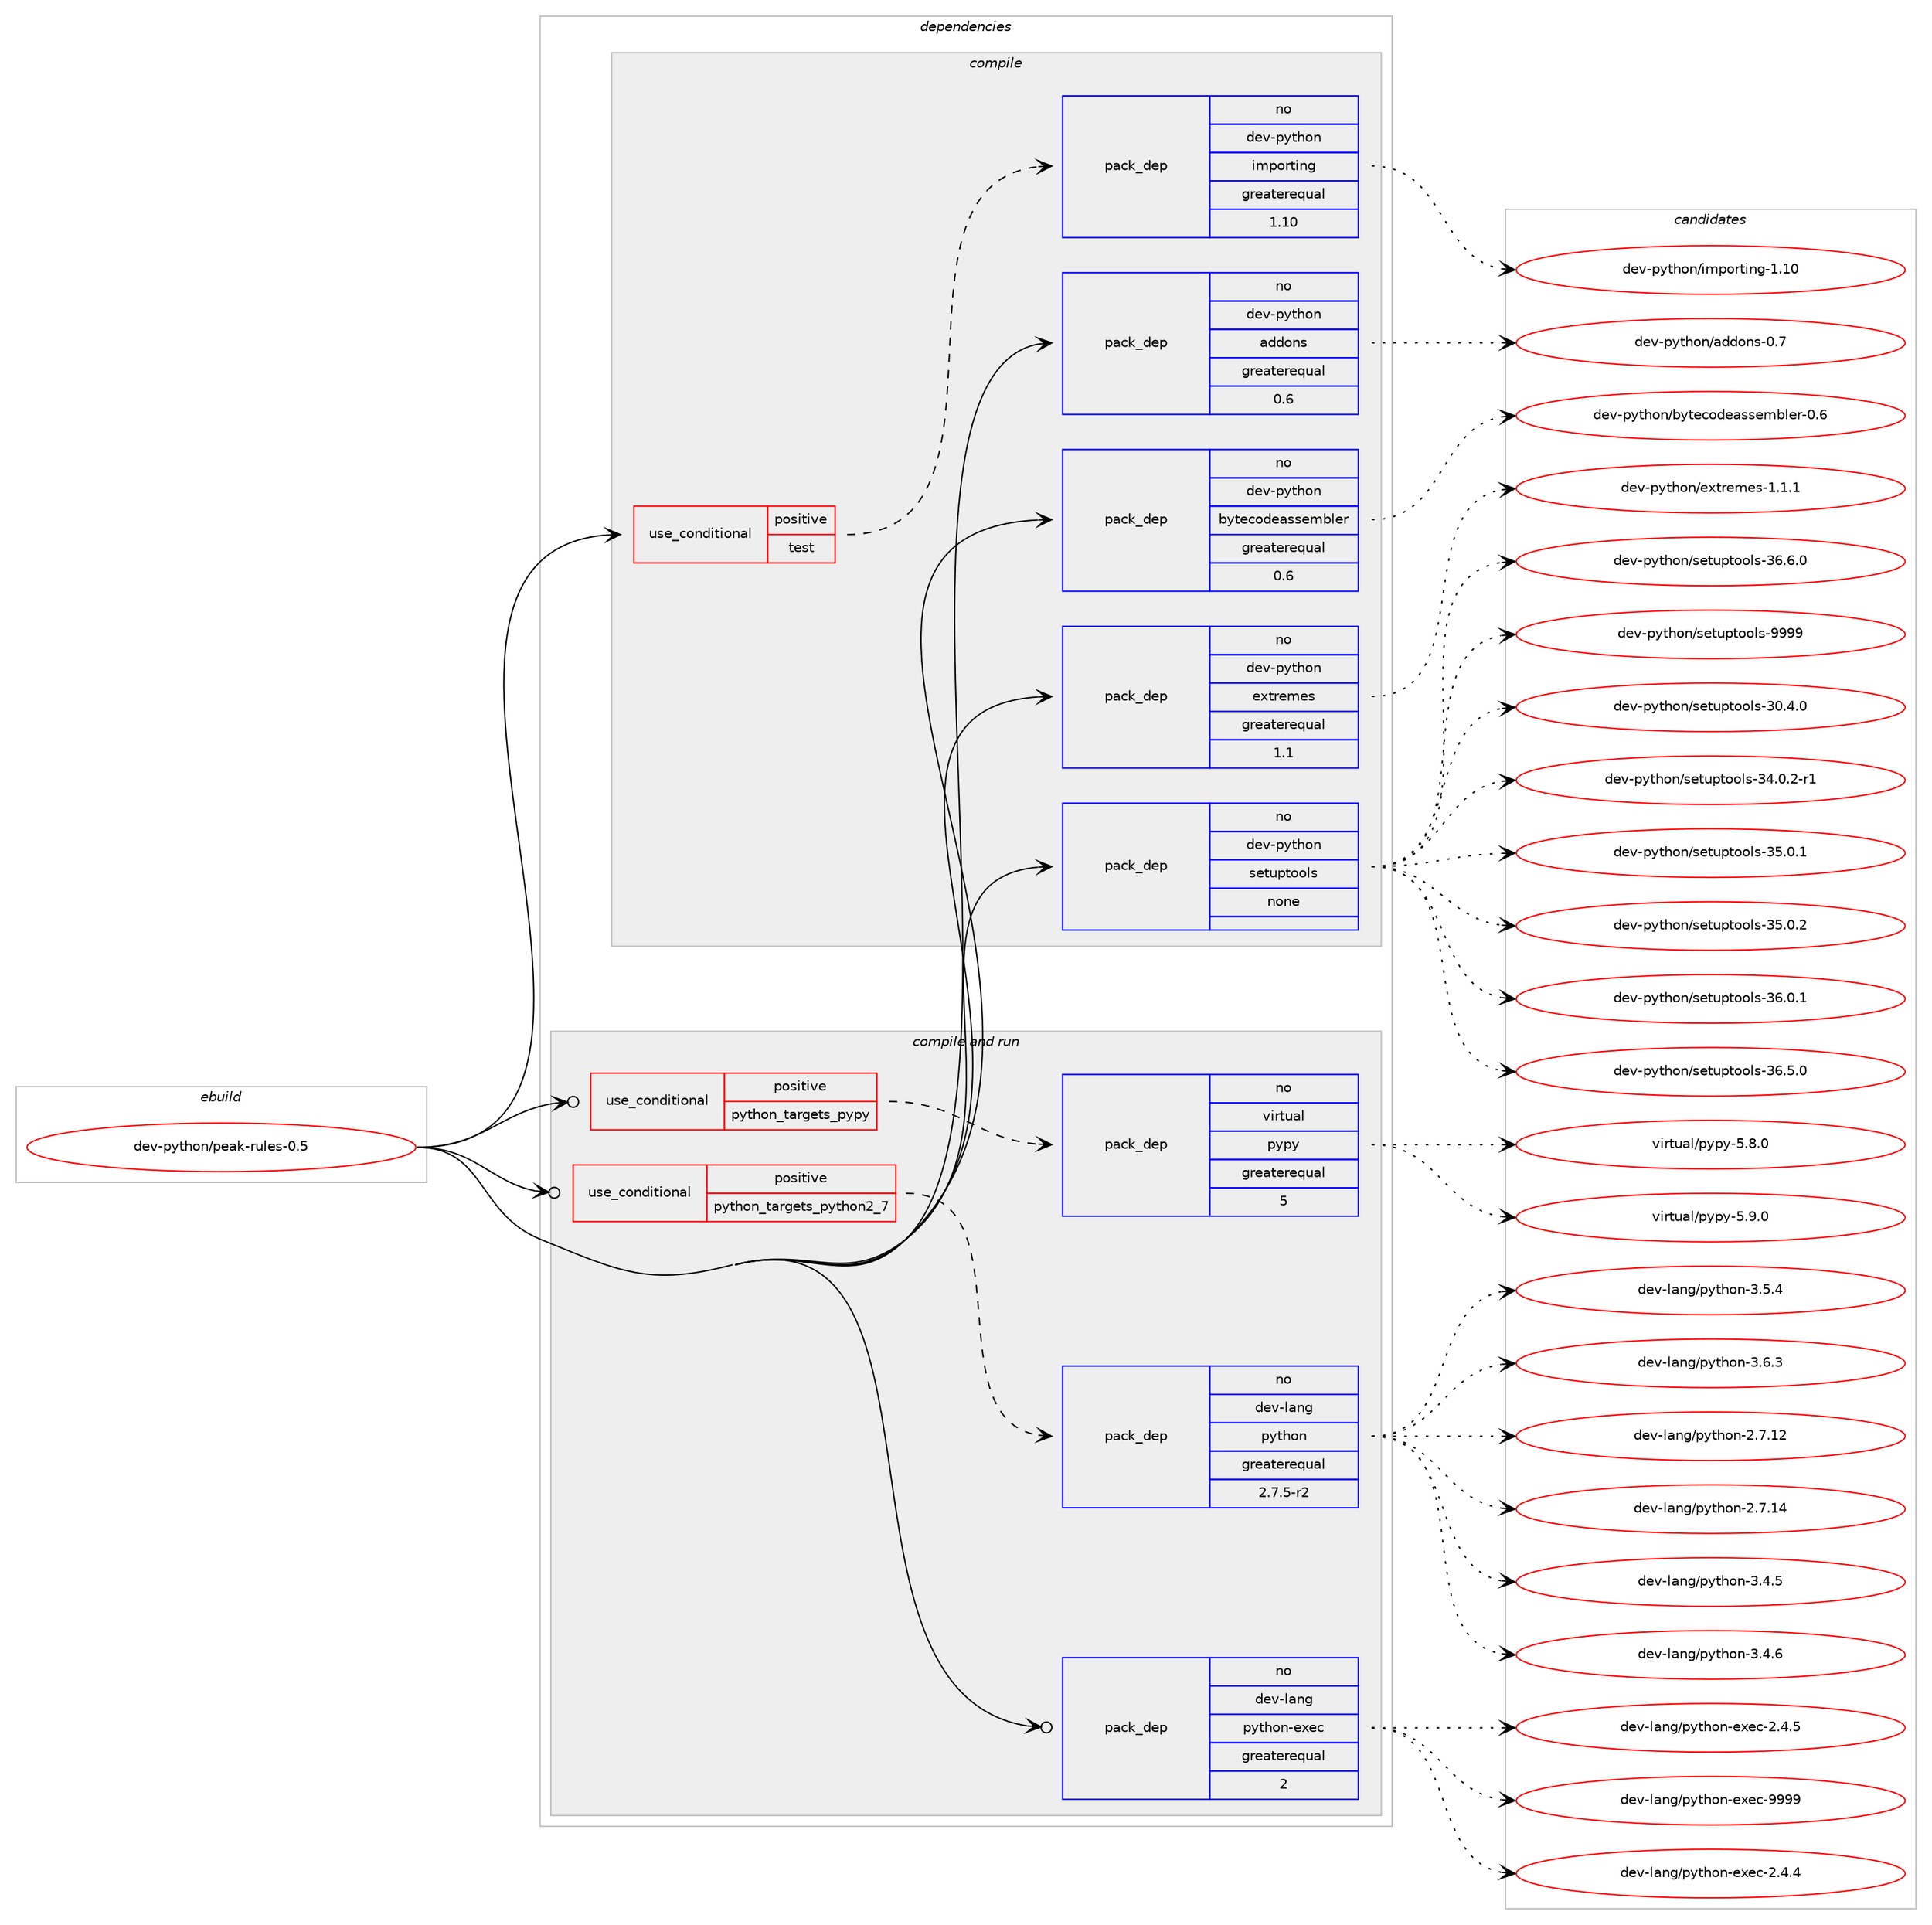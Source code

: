 digraph prolog {

# *************
# Graph options
# *************

newrank=true;
concentrate=true;
compound=true;
graph [rankdir=LR,fontname=Helvetica,fontsize=10,ranksep=1.5];#, ranksep=2.5, nodesep=0.2];
edge  [arrowhead=vee];
node  [fontname=Helvetica,fontsize=10];

# **********
# The ebuild
# **********

subgraph cluster_leftcol {
color=gray;
rank=same;
label=<<i>ebuild</i>>;
id [label="dev-python/peak-rules-0.5", color=red, width=4, href="../dev-python/peak-rules-0.5.svg"];
}

# ****************
# The dependencies
# ****************

subgraph cluster_midcol {
color=gray;
label=<<i>dependencies</i>>;
subgraph cluster_compile {
fillcolor="#eeeeee";
style=filled;
label=<<i>compile</i>>;
subgraph cond37147 {
dependency172816 [label=<<TABLE BORDER="0" CELLBORDER="1" CELLSPACING="0" CELLPADDING="4"><TR><TD ROWSPAN="3" CELLPADDING="10">use_conditional</TD></TR><TR><TD>positive</TD></TR><TR><TD>test</TD></TR></TABLE>>, shape=none, color=red];
subgraph pack131762 {
dependency172817 [label=<<TABLE BORDER="0" CELLBORDER="1" CELLSPACING="0" CELLPADDING="4" WIDTH="220"><TR><TD ROWSPAN="6" CELLPADDING="30">pack_dep</TD></TR><TR><TD WIDTH="110">no</TD></TR><TR><TD>dev-python</TD></TR><TR><TD>importing</TD></TR><TR><TD>greaterequal</TD></TR><TR><TD>1.10</TD></TR></TABLE>>, shape=none, color=blue];
}
dependency172816:e -> dependency172817:w [weight=20,style="dashed",arrowhead="vee"];
}
id:e -> dependency172816:w [weight=20,style="solid",arrowhead="vee"];
subgraph pack131763 {
dependency172818 [label=<<TABLE BORDER="0" CELLBORDER="1" CELLSPACING="0" CELLPADDING="4" WIDTH="220"><TR><TD ROWSPAN="6" CELLPADDING="30">pack_dep</TD></TR><TR><TD WIDTH="110">no</TD></TR><TR><TD>dev-python</TD></TR><TR><TD>addons</TD></TR><TR><TD>greaterequal</TD></TR><TR><TD>0.6</TD></TR></TABLE>>, shape=none, color=blue];
}
id:e -> dependency172818:w [weight=20,style="solid",arrowhead="vee"];
subgraph pack131764 {
dependency172819 [label=<<TABLE BORDER="0" CELLBORDER="1" CELLSPACING="0" CELLPADDING="4" WIDTH="220"><TR><TD ROWSPAN="6" CELLPADDING="30">pack_dep</TD></TR><TR><TD WIDTH="110">no</TD></TR><TR><TD>dev-python</TD></TR><TR><TD>bytecodeassembler</TD></TR><TR><TD>greaterequal</TD></TR><TR><TD>0.6</TD></TR></TABLE>>, shape=none, color=blue];
}
id:e -> dependency172819:w [weight=20,style="solid",arrowhead="vee"];
subgraph pack131765 {
dependency172820 [label=<<TABLE BORDER="0" CELLBORDER="1" CELLSPACING="0" CELLPADDING="4" WIDTH="220"><TR><TD ROWSPAN="6" CELLPADDING="30">pack_dep</TD></TR><TR><TD WIDTH="110">no</TD></TR><TR><TD>dev-python</TD></TR><TR><TD>extremes</TD></TR><TR><TD>greaterequal</TD></TR><TR><TD>1.1</TD></TR></TABLE>>, shape=none, color=blue];
}
id:e -> dependency172820:w [weight=20,style="solid",arrowhead="vee"];
subgraph pack131766 {
dependency172821 [label=<<TABLE BORDER="0" CELLBORDER="1" CELLSPACING="0" CELLPADDING="4" WIDTH="220"><TR><TD ROWSPAN="6" CELLPADDING="30">pack_dep</TD></TR><TR><TD WIDTH="110">no</TD></TR><TR><TD>dev-python</TD></TR><TR><TD>setuptools</TD></TR><TR><TD>none</TD></TR><TR><TD></TD></TR></TABLE>>, shape=none, color=blue];
}
id:e -> dependency172821:w [weight=20,style="solid",arrowhead="vee"];
}
subgraph cluster_compileandrun {
fillcolor="#eeeeee";
style=filled;
label=<<i>compile and run</i>>;
subgraph cond37148 {
dependency172822 [label=<<TABLE BORDER="0" CELLBORDER="1" CELLSPACING="0" CELLPADDING="4"><TR><TD ROWSPAN="3" CELLPADDING="10">use_conditional</TD></TR><TR><TD>positive</TD></TR><TR><TD>python_targets_pypy</TD></TR></TABLE>>, shape=none, color=red];
subgraph pack131767 {
dependency172823 [label=<<TABLE BORDER="0" CELLBORDER="1" CELLSPACING="0" CELLPADDING="4" WIDTH="220"><TR><TD ROWSPAN="6" CELLPADDING="30">pack_dep</TD></TR><TR><TD WIDTH="110">no</TD></TR><TR><TD>virtual</TD></TR><TR><TD>pypy</TD></TR><TR><TD>greaterequal</TD></TR><TR><TD>5</TD></TR></TABLE>>, shape=none, color=blue];
}
dependency172822:e -> dependency172823:w [weight=20,style="dashed",arrowhead="vee"];
}
id:e -> dependency172822:w [weight=20,style="solid",arrowhead="odotvee"];
subgraph cond37149 {
dependency172824 [label=<<TABLE BORDER="0" CELLBORDER="1" CELLSPACING="0" CELLPADDING="4"><TR><TD ROWSPAN="3" CELLPADDING="10">use_conditional</TD></TR><TR><TD>positive</TD></TR><TR><TD>python_targets_python2_7</TD></TR></TABLE>>, shape=none, color=red];
subgraph pack131768 {
dependency172825 [label=<<TABLE BORDER="0" CELLBORDER="1" CELLSPACING="0" CELLPADDING="4" WIDTH="220"><TR><TD ROWSPAN="6" CELLPADDING="30">pack_dep</TD></TR><TR><TD WIDTH="110">no</TD></TR><TR><TD>dev-lang</TD></TR><TR><TD>python</TD></TR><TR><TD>greaterequal</TD></TR><TR><TD>2.7.5-r2</TD></TR></TABLE>>, shape=none, color=blue];
}
dependency172824:e -> dependency172825:w [weight=20,style="dashed",arrowhead="vee"];
}
id:e -> dependency172824:w [weight=20,style="solid",arrowhead="odotvee"];
subgraph pack131769 {
dependency172826 [label=<<TABLE BORDER="0" CELLBORDER="1" CELLSPACING="0" CELLPADDING="4" WIDTH="220"><TR><TD ROWSPAN="6" CELLPADDING="30">pack_dep</TD></TR><TR><TD WIDTH="110">no</TD></TR><TR><TD>dev-lang</TD></TR><TR><TD>python-exec</TD></TR><TR><TD>greaterequal</TD></TR><TR><TD>2</TD></TR></TABLE>>, shape=none, color=blue];
}
id:e -> dependency172826:w [weight=20,style="solid",arrowhead="odotvee"];
}
subgraph cluster_run {
fillcolor="#eeeeee";
style=filled;
label=<<i>run</i>>;
}
}

# **************
# The candidates
# **************

subgraph cluster_choices {
rank=same;
color=gray;
label=<<i>candidates</i>>;

subgraph choice131762 {
color=black;
nodesep=1;
choice10010111845112121116104111110471051091121111141161051101034549464948 [label="dev-python/importing-1.10", color=red, width=4,href="../dev-python/importing-1.10.svg"];
dependency172817:e -> choice10010111845112121116104111110471051091121111141161051101034549464948:w [style=dotted,weight="100"];
}
subgraph choice131763 {
color=black;
nodesep=1;
choice10010111845112121116104111110479710010011111011545484655 [label="dev-python/addons-0.7", color=red, width=4,href="../dev-python/addons-0.7.svg"];
dependency172818:e -> choice10010111845112121116104111110479710010011111011545484655:w [style=dotted,weight="100"];
}
subgraph choice131764 {
color=black;
nodesep=1;
choice10010111845112121116104111110479812111610199111100101971151151011099810810111445484654 [label="dev-python/bytecodeassembler-0.6", color=red, width=4,href="../dev-python/bytecodeassembler-0.6.svg"];
dependency172819:e -> choice10010111845112121116104111110479812111610199111100101971151151011099810810111445484654:w [style=dotted,weight="100"];
}
subgraph choice131765 {
color=black;
nodesep=1;
choice1001011184511212111610411111047101120116114101109101115454946494649 [label="dev-python/extremes-1.1.1", color=red, width=4,href="../dev-python/extremes-1.1.1.svg"];
dependency172820:e -> choice1001011184511212111610411111047101120116114101109101115454946494649:w [style=dotted,weight="100"];
}
subgraph choice131766 {
color=black;
nodesep=1;
choice100101118451121211161041111104711510111611711211611111110811545514846524648 [label="dev-python/setuptools-30.4.0", color=red, width=4,href="../dev-python/setuptools-30.4.0.svg"];
choice1001011184511212111610411111047115101116117112116111111108115455152464846504511449 [label="dev-python/setuptools-34.0.2-r1", color=red, width=4,href="../dev-python/setuptools-34.0.2-r1.svg"];
choice100101118451121211161041111104711510111611711211611111110811545515346484649 [label="dev-python/setuptools-35.0.1", color=red, width=4,href="../dev-python/setuptools-35.0.1.svg"];
choice100101118451121211161041111104711510111611711211611111110811545515346484650 [label="dev-python/setuptools-35.0.2", color=red, width=4,href="../dev-python/setuptools-35.0.2.svg"];
choice100101118451121211161041111104711510111611711211611111110811545515446484649 [label="dev-python/setuptools-36.0.1", color=red, width=4,href="../dev-python/setuptools-36.0.1.svg"];
choice100101118451121211161041111104711510111611711211611111110811545515446534648 [label="dev-python/setuptools-36.5.0", color=red, width=4,href="../dev-python/setuptools-36.5.0.svg"];
choice100101118451121211161041111104711510111611711211611111110811545515446544648 [label="dev-python/setuptools-36.6.0", color=red, width=4,href="../dev-python/setuptools-36.6.0.svg"];
choice10010111845112121116104111110471151011161171121161111111081154557575757 [label="dev-python/setuptools-9999", color=red, width=4,href="../dev-python/setuptools-9999.svg"];
dependency172821:e -> choice100101118451121211161041111104711510111611711211611111110811545514846524648:w [style=dotted,weight="100"];
dependency172821:e -> choice1001011184511212111610411111047115101116117112116111111108115455152464846504511449:w [style=dotted,weight="100"];
dependency172821:e -> choice100101118451121211161041111104711510111611711211611111110811545515346484649:w [style=dotted,weight="100"];
dependency172821:e -> choice100101118451121211161041111104711510111611711211611111110811545515346484650:w [style=dotted,weight="100"];
dependency172821:e -> choice100101118451121211161041111104711510111611711211611111110811545515446484649:w [style=dotted,weight="100"];
dependency172821:e -> choice100101118451121211161041111104711510111611711211611111110811545515446534648:w [style=dotted,weight="100"];
dependency172821:e -> choice100101118451121211161041111104711510111611711211611111110811545515446544648:w [style=dotted,weight="100"];
dependency172821:e -> choice10010111845112121116104111110471151011161171121161111111081154557575757:w [style=dotted,weight="100"];
}
subgraph choice131767 {
color=black;
nodesep=1;
choice1181051141161179710847112121112121455346564648 [label="virtual/pypy-5.8.0", color=red, width=4,href="../virtual/pypy-5.8.0.svg"];
choice1181051141161179710847112121112121455346574648 [label="virtual/pypy-5.9.0", color=red, width=4,href="../virtual/pypy-5.9.0.svg"];
dependency172823:e -> choice1181051141161179710847112121112121455346564648:w [style=dotted,weight="100"];
dependency172823:e -> choice1181051141161179710847112121112121455346574648:w [style=dotted,weight="100"];
}
subgraph choice131768 {
color=black;
nodesep=1;
choice10010111845108971101034711212111610411111045504655464950 [label="dev-lang/python-2.7.12", color=red, width=4,href="../dev-lang/python-2.7.12.svg"];
choice10010111845108971101034711212111610411111045504655464952 [label="dev-lang/python-2.7.14", color=red, width=4,href="../dev-lang/python-2.7.14.svg"];
choice100101118451089711010347112121116104111110455146524653 [label="dev-lang/python-3.4.5", color=red, width=4,href="../dev-lang/python-3.4.5.svg"];
choice100101118451089711010347112121116104111110455146524654 [label="dev-lang/python-3.4.6", color=red, width=4,href="../dev-lang/python-3.4.6.svg"];
choice100101118451089711010347112121116104111110455146534652 [label="dev-lang/python-3.5.4", color=red, width=4,href="../dev-lang/python-3.5.4.svg"];
choice100101118451089711010347112121116104111110455146544651 [label="dev-lang/python-3.6.3", color=red, width=4,href="../dev-lang/python-3.6.3.svg"];
dependency172825:e -> choice10010111845108971101034711212111610411111045504655464950:w [style=dotted,weight="100"];
dependency172825:e -> choice10010111845108971101034711212111610411111045504655464952:w [style=dotted,weight="100"];
dependency172825:e -> choice100101118451089711010347112121116104111110455146524653:w [style=dotted,weight="100"];
dependency172825:e -> choice100101118451089711010347112121116104111110455146524654:w [style=dotted,weight="100"];
dependency172825:e -> choice100101118451089711010347112121116104111110455146534652:w [style=dotted,weight="100"];
dependency172825:e -> choice100101118451089711010347112121116104111110455146544651:w [style=dotted,weight="100"];
}
subgraph choice131769 {
color=black;
nodesep=1;
choice1001011184510897110103471121211161041111104510112010199455046524652 [label="dev-lang/python-exec-2.4.4", color=red, width=4,href="../dev-lang/python-exec-2.4.4.svg"];
choice1001011184510897110103471121211161041111104510112010199455046524653 [label="dev-lang/python-exec-2.4.5", color=red, width=4,href="../dev-lang/python-exec-2.4.5.svg"];
choice10010111845108971101034711212111610411111045101120101994557575757 [label="dev-lang/python-exec-9999", color=red, width=4,href="../dev-lang/python-exec-9999.svg"];
dependency172826:e -> choice1001011184510897110103471121211161041111104510112010199455046524652:w [style=dotted,weight="100"];
dependency172826:e -> choice1001011184510897110103471121211161041111104510112010199455046524653:w [style=dotted,weight="100"];
dependency172826:e -> choice10010111845108971101034711212111610411111045101120101994557575757:w [style=dotted,weight="100"];
}
}

}
